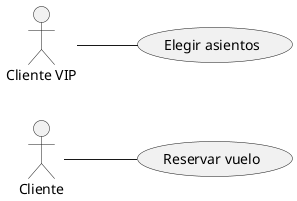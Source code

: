 @startuml
left to right direction
usecase "Reservar vuelo" as rv
usecase "Elegir asientos" as ea
    "Cliente VIP" -- ea
    "Cliente" -- rv

@enduml